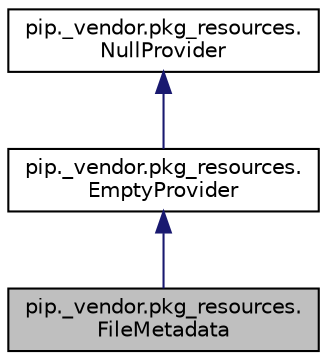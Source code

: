 digraph "pip._vendor.pkg_resources.FileMetadata"
{
 // LATEX_PDF_SIZE
  edge [fontname="Helvetica",fontsize="10",labelfontname="Helvetica",labelfontsize="10"];
  node [fontname="Helvetica",fontsize="10",shape=record];
  Node1 [label="pip._vendor.pkg_resources.\lFileMetadata",height=0.2,width=0.4,color="black", fillcolor="grey75", style="filled", fontcolor="black",tooltip=" "];
  Node2 -> Node1 [dir="back",color="midnightblue",fontsize="10",style="solid"];
  Node2 [label="pip._vendor.pkg_resources.\lEmptyProvider",height=0.2,width=0.4,color="black", fillcolor="white", style="filled",URL="$classpip_1_1__vendor_1_1pkg__resources_1_1_empty_provider.html",tooltip=" "];
  Node3 -> Node2 [dir="back",color="midnightblue",fontsize="10",style="solid"];
  Node3 [label="pip._vendor.pkg_resources.\lNullProvider",height=0.2,width=0.4,color="black", fillcolor="white", style="filled",URL="$classpip_1_1__vendor_1_1pkg__resources_1_1_null_provider.html",tooltip=" "];
}
